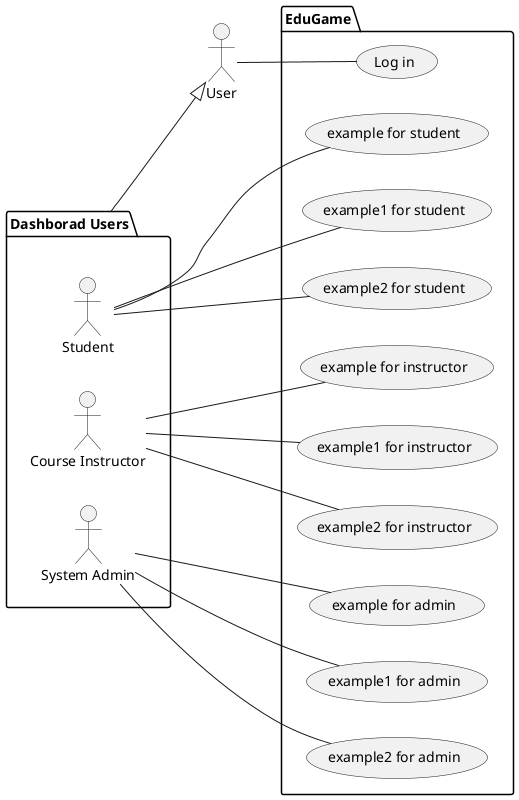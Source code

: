 @startuml
left to right direction

actor User as user
package "Dashborad Users" as dash {
  actor Student as student
  actor "Course Instructor" as instructor
  actor "System Admin" as admin
}

package EduGame {
  usecase "Log in" as u_login


  usecase "example for student" as u_ex_s
  usecase "example1 for student" as u_ex1_s
  usecase "example2 for student" as u_ex2_s

  usecase "example for instructor" as u_ex_i
  usecase "example1 for instructor" as u_ex1_i
  usecase "example2 for instructor" as u_ex2_i


  usecase "example for admin" as u_ex_a
  usecase "example1 for admin" as u_ex1_a
  usecase "example2 for admin" as u_ex2_a
  
 
}

user <|-up- dash

user -- u_login

student -- u_ex_s
student -- u_ex1_s
student -- u_ex2_s

instructor -- u_ex_i
instructor -- u_ex1_i
instructor -- u_ex2_i

admin -- u_ex_a
admin -- u_ex1_a
admin -- u_ex2_a
@enduml

